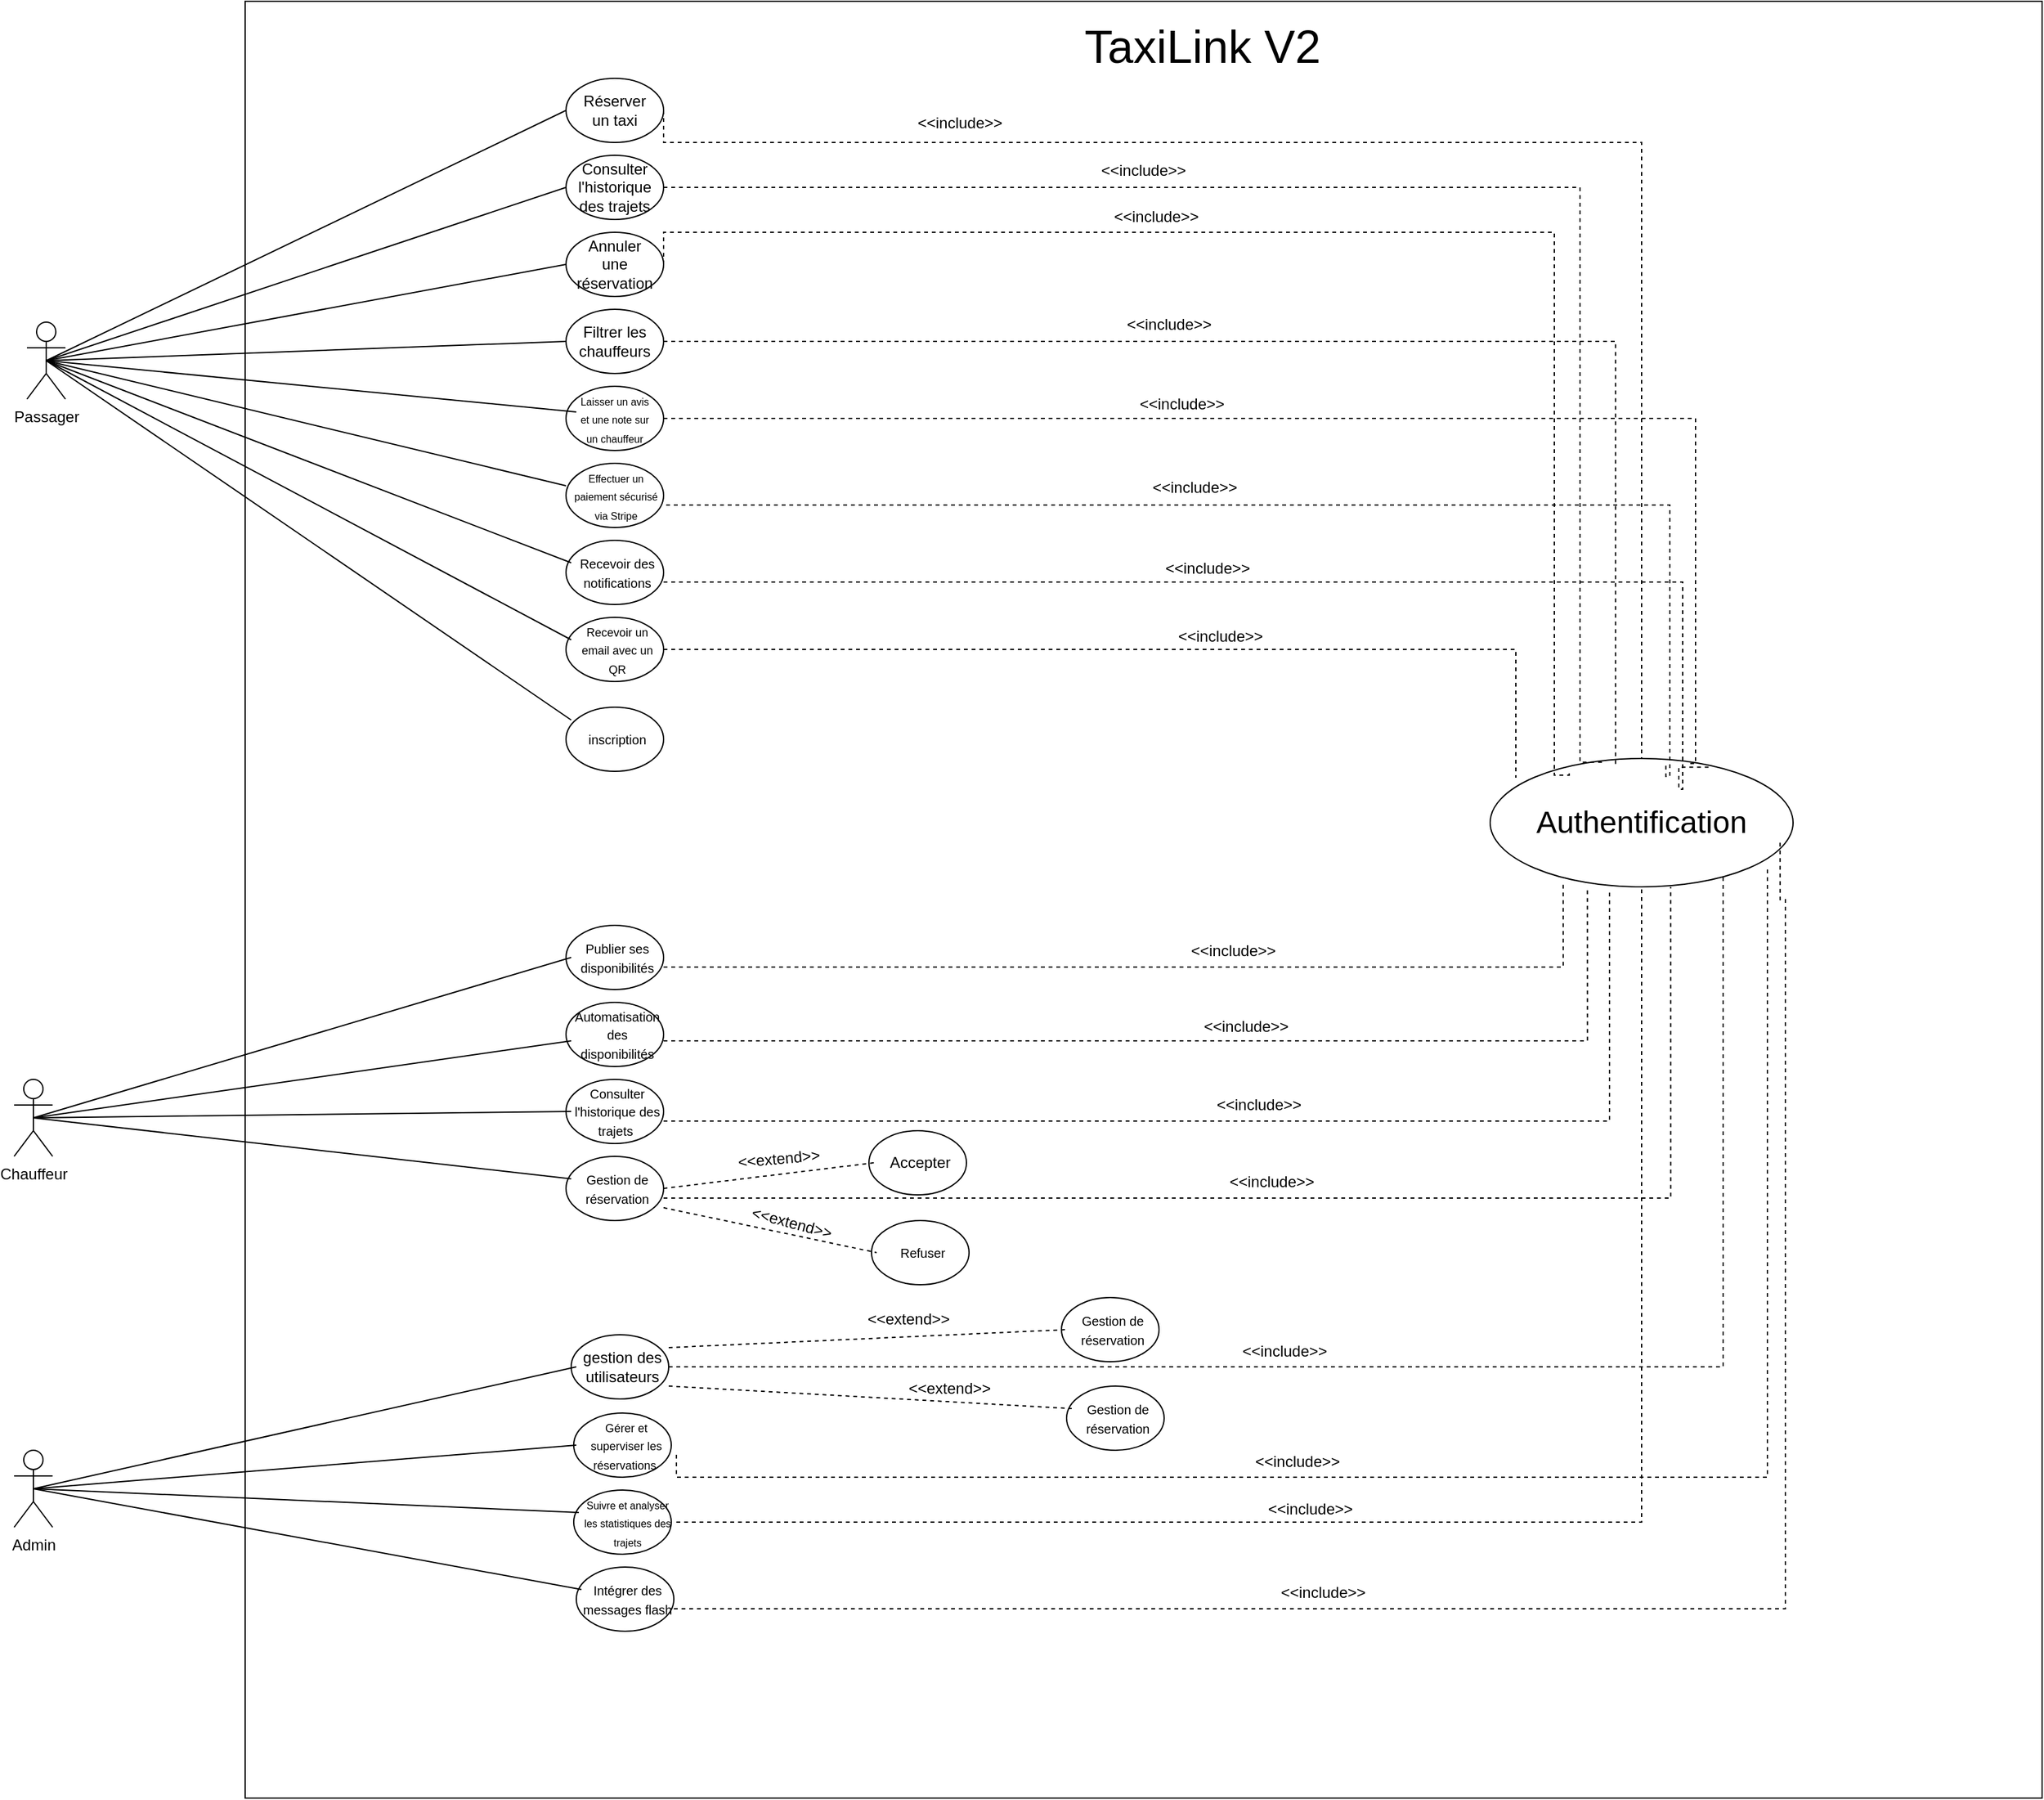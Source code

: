 <mxfile version="26.0.16">
  <diagram name="Page-1" id="kop-ikx4BNG7bgzcr9zh">
    <mxGraphModel dx="1880" dy="825" grid="1" gridSize="10" guides="1" tooltips="1" connect="1" arrows="1" fold="1" page="1" pageScale="1" pageWidth="827" pageHeight="1169" math="0" shadow="0">
      <root>
        <mxCell id="0" />
        <mxCell id="1" parent="0" />
        <mxCell id="hp2ctFzZmuVKrJQSW8B8-1" value="" style="whiteSpace=wrap;html=1;aspect=fixed;" vertex="1" parent="1">
          <mxGeometry x="300" y="120" width="1400" height="1400" as="geometry" />
        </mxCell>
        <mxCell id="hp2ctFzZmuVKrJQSW8B8-2" value="Passager" style="shape=umlActor;verticalLabelPosition=bottom;verticalAlign=top;html=1;outlineConnect=0;" vertex="1" parent="1">
          <mxGeometry x="130" y="370" width="30" height="60" as="geometry" />
        </mxCell>
        <mxCell id="hp2ctFzZmuVKrJQSW8B8-3" value="" style="ellipse;whiteSpace=wrap;html=1;" vertex="1" parent="1">
          <mxGeometry x="550" y="180" width="76" height="50" as="geometry" />
        </mxCell>
        <mxCell id="hp2ctFzZmuVKrJQSW8B8-4" value="Réserver un taxi" style="text;html=1;align=center;verticalAlign=middle;whiteSpace=wrap;rounded=0;" vertex="1" parent="1">
          <mxGeometry x="558" y="190" width="60" height="30" as="geometry" />
        </mxCell>
        <mxCell id="hp2ctFzZmuVKrJQSW8B8-5" value="" style="ellipse;whiteSpace=wrap;html=1;" vertex="1" parent="1">
          <mxGeometry x="550" y="240" width="76" height="50" as="geometry" />
        </mxCell>
        <mxCell id="hp2ctFzZmuVKrJQSW8B8-6" value="Consulter l&#39;historique des trajets" style="text;html=1;align=center;verticalAlign=middle;whiteSpace=wrap;rounded=0;" vertex="1" parent="1">
          <mxGeometry x="569" y="260" width="38" height="10" as="geometry" />
        </mxCell>
        <mxCell id="hp2ctFzZmuVKrJQSW8B8-7" value="" style="ellipse;whiteSpace=wrap;html=1;" vertex="1" parent="1">
          <mxGeometry x="550" y="300" width="76" height="50" as="geometry" />
        </mxCell>
        <mxCell id="hp2ctFzZmuVKrJQSW8B8-8" value="Annuler une réservation" style="text;html=1;align=center;verticalAlign=middle;whiteSpace=wrap;rounded=0;" vertex="1" parent="1">
          <mxGeometry x="558" y="310" width="60" height="30" as="geometry" />
        </mxCell>
        <mxCell id="hp2ctFzZmuVKrJQSW8B8-9" value="" style="ellipse;whiteSpace=wrap;html=1;" vertex="1" parent="1">
          <mxGeometry x="550" y="360" width="76" height="50" as="geometry" />
        </mxCell>
        <mxCell id="hp2ctFzZmuVKrJQSW8B8-10" value="Filtrer les chauffeurs" style="text;html=1;align=center;verticalAlign=middle;whiteSpace=wrap;rounded=0;" vertex="1" parent="1">
          <mxGeometry x="558" y="370" width="60" height="30" as="geometry" />
        </mxCell>
        <mxCell id="hp2ctFzZmuVKrJQSW8B8-11" value="" style="ellipse;whiteSpace=wrap;html=1;" vertex="1" parent="1">
          <mxGeometry x="550" y="420" width="76" height="50" as="geometry" />
        </mxCell>
        <mxCell id="hp2ctFzZmuVKrJQSW8B8-12" value="&lt;font style=&quot;font-size: 8px;&quot;&gt;Laisser un avis et une note sur un chauffeur&lt;/font&gt;" style="text;html=1;align=center;verticalAlign=middle;whiteSpace=wrap;rounded=0;" vertex="1" parent="1">
          <mxGeometry x="558" y="435" width="60" height="20" as="geometry" />
        </mxCell>
        <mxCell id="hp2ctFzZmuVKrJQSW8B8-13" value="" style="ellipse;whiteSpace=wrap;html=1;" vertex="1" parent="1">
          <mxGeometry x="550" y="480" width="76" height="50" as="geometry" />
        </mxCell>
        <mxCell id="hp2ctFzZmuVKrJQSW8B8-14" value="&lt;font style=&quot;font-size: 8px;&quot;&gt;Effectuer un paiement sécurisé via Stripe&lt;/font&gt;" style="text;html=1;align=center;verticalAlign=middle;whiteSpace=wrap;rounded=0;" vertex="1" parent="1">
          <mxGeometry x="550" y="490" width="78" height="30" as="geometry" />
        </mxCell>
        <mxCell id="hp2ctFzZmuVKrJQSW8B8-15" value="" style="ellipse;whiteSpace=wrap;html=1;" vertex="1" parent="1">
          <mxGeometry x="550" y="540" width="76" height="50" as="geometry" />
        </mxCell>
        <mxCell id="hp2ctFzZmuVKrJQSW8B8-16" value="&lt;font style=&quot;font-size: 10px;&quot;&gt;Recevoir des notifications&lt;/font&gt;" style="text;html=1;align=center;verticalAlign=middle;whiteSpace=wrap;rounded=0;" vertex="1" parent="1">
          <mxGeometry x="554" y="550" width="72" height="30" as="geometry" />
        </mxCell>
        <mxCell id="hp2ctFzZmuVKrJQSW8B8-17" value="" style="ellipse;whiteSpace=wrap;html=1;" vertex="1" parent="1">
          <mxGeometry x="550" y="600" width="76" height="50" as="geometry" />
        </mxCell>
        <mxCell id="hp2ctFzZmuVKrJQSW8B8-18" value="&lt;font style=&quot;font-size: 9px;&quot;&gt;Recevoir un email avec un QR&lt;/font&gt;" style="text;html=1;align=center;verticalAlign=middle;whiteSpace=wrap;rounded=0;" vertex="1" parent="1">
          <mxGeometry x="554" y="610" width="72" height="30" as="geometry" />
        </mxCell>
        <mxCell id="hp2ctFzZmuVKrJQSW8B8-19" value="Chauffeur" style="shape=umlActor;verticalLabelPosition=bottom;verticalAlign=top;html=1;outlineConnect=0;" vertex="1" parent="1">
          <mxGeometry x="120" y="960" width="30" height="60" as="geometry" />
        </mxCell>
        <mxCell id="hp2ctFzZmuVKrJQSW8B8-20" value="" style="ellipse;whiteSpace=wrap;html=1;" vertex="1" parent="1">
          <mxGeometry x="550" y="840" width="76" height="50" as="geometry" />
        </mxCell>
        <mxCell id="hp2ctFzZmuVKrJQSW8B8-21" value="&lt;font style=&quot;font-size: 10px;&quot;&gt;Publier ses disponibilités&lt;/font&gt;" style="text;html=1;align=center;verticalAlign=middle;whiteSpace=wrap;rounded=0;" vertex="1" parent="1">
          <mxGeometry x="554" y="850" width="72" height="30" as="geometry" />
        </mxCell>
        <mxCell id="hp2ctFzZmuVKrJQSW8B8-22" value="" style="ellipse;whiteSpace=wrap;html=1;" vertex="1" parent="1">
          <mxGeometry x="550" y="670" width="76" height="50" as="geometry" />
        </mxCell>
        <mxCell id="hp2ctFzZmuVKrJQSW8B8-23" value="&lt;font size=&quot;1&quot;&gt;inscription&lt;/font&gt;" style="text;html=1;align=center;verticalAlign=middle;whiteSpace=wrap;rounded=0;" vertex="1" parent="1">
          <mxGeometry x="554" y="680" width="72" height="30" as="geometry" />
        </mxCell>
        <mxCell id="hp2ctFzZmuVKrJQSW8B8-24" value="" style="ellipse;whiteSpace=wrap;html=1;" vertex="1" parent="1">
          <mxGeometry x="550" y="900" width="76" height="50" as="geometry" />
        </mxCell>
        <mxCell id="hp2ctFzZmuVKrJQSW8B8-25" value="&lt;font style=&quot;font-size: 10px;&quot;&gt;Automatisation des disponibilités&lt;/font&gt;" style="text;html=1;align=center;verticalAlign=middle;whiteSpace=wrap;rounded=0;" vertex="1" parent="1">
          <mxGeometry x="554" y="915" width="72" height="20" as="geometry" />
        </mxCell>
        <mxCell id="hp2ctFzZmuVKrJQSW8B8-26" value="" style="ellipse;whiteSpace=wrap;html=1;" vertex="1" parent="1">
          <mxGeometry x="550" y="960" width="76" height="50" as="geometry" />
        </mxCell>
        <mxCell id="hp2ctFzZmuVKrJQSW8B8-27" value="&lt;font style=&quot;font-size: 10px;&quot;&gt;Consulter l&#39;historique des trajets&amp;nbsp;&lt;/font&gt;" style="text;html=1;align=center;verticalAlign=middle;whiteSpace=wrap;rounded=0;" vertex="1" parent="1">
          <mxGeometry x="554" y="970" width="72" height="30" as="geometry" />
        </mxCell>
        <mxCell id="hp2ctFzZmuVKrJQSW8B8-28" value="" style="ellipse;whiteSpace=wrap;html=1;" vertex="1" parent="1">
          <mxGeometry x="550" y="1020" width="76" height="50" as="geometry" />
        </mxCell>
        <mxCell id="hp2ctFzZmuVKrJQSW8B8-29" value="&lt;font style=&quot;font-size: 10px;&quot;&gt;Gestion de réservation&lt;/font&gt;" style="text;html=1;align=center;verticalAlign=middle;whiteSpace=wrap;rounded=0;" vertex="1" parent="1">
          <mxGeometry x="554" y="1030" width="72" height="30" as="geometry" />
        </mxCell>
        <mxCell id="hp2ctFzZmuVKrJQSW8B8-30" value="" style="ellipse;whiteSpace=wrap;html=1;" vertex="1" parent="1">
          <mxGeometry x="786" y="1000" width="76" height="50" as="geometry" />
        </mxCell>
        <mxCell id="hp2ctFzZmuVKrJQSW8B8-31" value="Accepter" style="text;html=1;align=center;verticalAlign=middle;whiteSpace=wrap;rounded=0;" vertex="1" parent="1">
          <mxGeometry x="790" y="1010" width="72" height="30" as="geometry" />
        </mxCell>
        <mxCell id="hp2ctFzZmuVKrJQSW8B8-32" value="" style="ellipse;whiteSpace=wrap;html=1;" vertex="1" parent="1">
          <mxGeometry x="788" y="1070" width="76" height="50" as="geometry" />
        </mxCell>
        <mxCell id="hp2ctFzZmuVKrJQSW8B8-33" value="&lt;span style=&quot;font-size: 10px;&quot;&gt;Refuser&lt;/span&gt;" style="text;html=1;align=center;verticalAlign=middle;whiteSpace=wrap;rounded=0;" vertex="1" parent="1">
          <mxGeometry x="792" y="1080" width="72" height="30" as="geometry" />
        </mxCell>
        <mxCell id="hp2ctFzZmuVKrJQSW8B8-34" value="Admin" style="shape=umlActor;verticalLabelPosition=bottom;verticalAlign=top;html=1;outlineConnect=0;" vertex="1" parent="1">
          <mxGeometry x="120" y="1249" width="30" height="60" as="geometry" />
        </mxCell>
        <mxCell id="hp2ctFzZmuVKrJQSW8B8-35" value="" style="ellipse;whiteSpace=wrap;html=1;" vertex="1" parent="1">
          <mxGeometry x="554" y="1159" width="76" height="50" as="geometry" />
        </mxCell>
        <mxCell id="hp2ctFzZmuVKrJQSW8B8-36" value="gestion des utilisateurs" style="text;html=1;align=center;verticalAlign=middle;whiteSpace=wrap;rounded=0;" vertex="1" parent="1">
          <mxGeometry x="558" y="1169" width="72" height="30" as="geometry" />
        </mxCell>
        <mxCell id="hp2ctFzZmuVKrJQSW8B8-37" value="" style="ellipse;whiteSpace=wrap;html=1;" vertex="1" parent="1">
          <mxGeometry x="556" y="1220" width="76" height="50" as="geometry" />
        </mxCell>
        <mxCell id="hp2ctFzZmuVKrJQSW8B8-38" value="&lt;font style=&quot;font-size: 9px;&quot;&gt;Gérer et superviser les réservations&amp;nbsp;&lt;/font&gt;" style="text;html=1;align=center;verticalAlign=middle;whiteSpace=wrap;rounded=0;" vertex="1" parent="1">
          <mxGeometry x="558" y="1230" width="78" height="30" as="geometry" />
        </mxCell>
        <mxCell id="hp2ctFzZmuVKrJQSW8B8-39" value="" style="ellipse;whiteSpace=wrap;html=1;" vertex="1" parent="1">
          <mxGeometry x="556" y="1280" width="76" height="50" as="geometry" />
        </mxCell>
        <mxCell id="hp2ctFzZmuVKrJQSW8B8-40" value="&lt;font style=&quot;font-size: 8px;&quot;&gt;Suivre et analyser les statistiques des trajets&lt;/font&gt;" style="text;html=1;align=center;verticalAlign=middle;whiteSpace=wrap;rounded=0;" vertex="1" parent="1">
          <mxGeometry x="560" y="1290" width="76" height="30" as="geometry" />
        </mxCell>
        <mxCell id="hp2ctFzZmuVKrJQSW8B8-41" value="" style="ellipse;whiteSpace=wrap;html=1;" vertex="1" parent="1">
          <mxGeometry x="558" y="1340" width="76" height="50" as="geometry" />
        </mxCell>
        <mxCell id="hp2ctFzZmuVKrJQSW8B8-42" value="&lt;font style=&quot;font-size: 10px;&quot;&gt;Intégrer des messages flash&lt;/font&gt;" style="text;html=1;align=center;verticalAlign=middle;whiteSpace=wrap;rounded=0;" vertex="1" parent="1">
          <mxGeometry x="562" y="1350" width="72" height="30" as="geometry" />
        </mxCell>
        <mxCell id="hp2ctFzZmuVKrJQSW8B8-43" value="" style="ellipse;whiteSpace=wrap;html=1;" vertex="1" parent="1">
          <mxGeometry x="936" y="1130" width="76" height="50" as="geometry" />
        </mxCell>
        <mxCell id="hp2ctFzZmuVKrJQSW8B8-44" value="&lt;font style=&quot;font-size: 10px;&quot;&gt;Gestion de réservation&lt;/font&gt;" style="text;html=1;align=center;verticalAlign=middle;whiteSpace=wrap;rounded=0;" vertex="1" parent="1">
          <mxGeometry x="940" y="1140" width="72" height="30" as="geometry" />
        </mxCell>
        <mxCell id="hp2ctFzZmuVKrJQSW8B8-49" value="" style="ellipse;whiteSpace=wrap;html=1;" vertex="1" parent="1">
          <mxGeometry x="1270" y="710" width="236" height="100" as="geometry" />
        </mxCell>
        <mxCell id="hp2ctFzZmuVKrJQSW8B8-50" value="&lt;font style=&quot;font-size: 24px;&quot;&gt;Authentification&lt;/font&gt;" style="text;html=1;align=center;verticalAlign=middle;whiteSpace=wrap;rounded=0;" vertex="1" parent="1">
          <mxGeometry x="1290" y="725" width="196" height="70" as="geometry" />
        </mxCell>
        <mxCell id="hp2ctFzZmuVKrJQSW8B8-51" value="" style="ellipse;whiteSpace=wrap;html=1;" vertex="1" parent="1">
          <mxGeometry x="940" y="1199" width="76" height="50" as="geometry" />
        </mxCell>
        <mxCell id="hp2ctFzZmuVKrJQSW8B8-52" value="&lt;font style=&quot;font-size: 10px;&quot;&gt;Gestion de réservation&lt;/font&gt;" style="text;html=1;align=center;verticalAlign=middle;whiteSpace=wrap;rounded=0;" vertex="1" parent="1">
          <mxGeometry x="944" y="1209" width="72" height="30" as="geometry" />
        </mxCell>
        <mxCell id="hp2ctFzZmuVKrJQSW8B8-53" value="&lt;font style=&quot;font-size: 36px;&quot;&gt;TaxiLink V2&lt;/font&gt;" style="text;html=1;align=center;verticalAlign=middle;whiteSpace=wrap;rounded=0;" vertex="1" parent="1">
          <mxGeometry x="851" y="140" width="390" height="30" as="geometry" />
        </mxCell>
        <mxCell id="hp2ctFzZmuVKrJQSW8B8-54" value="" style="endArrow=none;html=1;rounded=0;exitX=0.5;exitY=0.5;exitDx=0;exitDy=0;exitPerimeter=0;entryX=0;entryY=0.5;entryDx=0;entryDy=0;" edge="1" parent="1" source="hp2ctFzZmuVKrJQSW8B8-2" target="hp2ctFzZmuVKrJQSW8B8-3">
          <mxGeometry width="50" height="50" relative="1" as="geometry">
            <mxPoint x="230" y="420" as="sourcePoint" />
            <mxPoint x="280" y="370" as="targetPoint" />
          </mxGeometry>
        </mxCell>
        <mxCell id="hp2ctFzZmuVKrJQSW8B8-55" value="" style="endArrow=none;html=1;rounded=0;exitX=0.5;exitY=0.5;exitDx=0;exitDy=0;exitPerimeter=0;entryX=0;entryY=0.5;entryDx=0;entryDy=0;" edge="1" parent="1" source="hp2ctFzZmuVKrJQSW8B8-2" target="hp2ctFzZmuVKrJQSW8B8-5">
          <mxGeometry width="50" height="50" relative="1" as="geometry">
            <mxPoint x="155" y="410" as="sourcePoint" />
            <mxPoint x="330" y="215" as="targetPoint" />
          </mxGeometry>
        </mxCell>
        <mxCell id="hp2ctFzZmuVKrJQSW8B8-56" value="" style="endArrow=none;html=1;rounded=0;exitX=0.5;exitY=0.5;exitDx=0;exitDy=0;exitPerimeter=0;entryX=0;entryY=0.5;entryDx=0;entryDy=0;" edge="1" parent="1" source="hp2ctFzZmuVKrJQSW8B8-2" target="hp2ctFzZmuVKrJQSW8B8-7">
          <mxGeometry width="50" height="50" relative="1" as="geometry">
            <mxPoint x="155" y="410" as="sourcePoint" />
            <mxPoint x="330" y="275" as="targetPoint" />
          </mxGeometry>
        </mxCell>
        <mxCell id="hp2ctFzZmuVKrJQSW8B8-57" value="" style="endArrow=none;html=1;rounded=0;exitX=0.5;exitY=0.5;exitDx=0;exitDy=0;exitPerimeter=0;entryX=0;entryY=0.5;entryDx=0;entryDy=0;" edge="1" parent="1" source="hp2ctFzZmuVKrJQSW8B8-2" target="hp2ctFzZmuVKrJQSW8B8-9">
          <mxGeometry width="50" height="50" relative="1" as="geometry">
            <mxPoint x="155" y="410" as="sourcePoint" />
            <mxPoint x="330" y="335" as="targetPoint" />
          </mxGeometry>
        </mxCell>
        <mxCell id="hp2ctFzZmuVKrJQSW8B8-58" value="" style="endArrow=none;html=1;rounded=0;exitX=0.5;exitY=0.5;exitDx=0;exitDy=0;exitPerimeter=0;entryX=0;entryY=0.25;entryDx=0;entryDy=0;" edge="1" parent="1" source="hp2ctFzZmuVKrJQSW8B8-2" target="hp2ctFzZmuVKrJQSW8B8-12">
          <mxGeometry width="50" height="50" relative="1" as="geometry">
            <mxPoint x="155" y="410" as="sourcePoint" />
            <mxPoint x="330" y="395" as="targetPoint" />
          </mxGeometry>
        </mxCell>
        <mxCell id="hp2ctFzZmuVKrJQSW8B8-59" value="" style="endArrow=none;html=1;rounded=0;exitX=0.5;exitY=0.5;exitDx=0;exitDy=0;exitPerimeter=0;entryX=0;entryY=0.25;entryDx=0;entryDy=0;" edge="1" parent="1" source="hp2ctFzZmuVKrJQSW8B8-2" target="hp2ctFzZmuVKrJQSW8B8-14">
          <mxGeometry width="50" height="50" relative="1" as="geometry">
            <mxPoint x="155" y="410" as="sourcePoint" />
            <mxPoint x="338" y="450" as="targetPoint" />
          </mxGeometry>
        </mxCell>
        <mxCell id="hp2ctFzZmuVKrJQSW8B8-60" value="" style="endArrow=none;html=1;rounded=0;exitX=0.5;exitY=0.5;exitDx=0;exitDy=0;exitPerimeter=0;entryX=0;entryY=0.25;entryDx=0;entryDy=0;" edge="1" parent="1" source="hp2ctFzZmuVKrJQSW8B8-2" target="hp2ctFzZmuVKrJQSW8B8-16">
          <mxGeometry width="50" height="50" relative="1" as="geometry">
            <mxPoint x="155" y="410" as="sourcePoint" />
            <mxPoint x="330" y="508" as="targetPoint" />
          </mxGeometry>
        </mxCell>
        <mxCell id="hp2ctFzZmuVKrJQSW8B8-61" value="" style="endArrow=none;html=1;rounded=0;exitX=0.5;exitY=0.5;exitDx=0;exitDy=0;exitPerimeter=0;entryX=0;entryY=0.25;entryDx=0;entryDy=0;" edge="1" parent="1" source="hp2ctFzZmuVKrJQSW8B8-2" target="hp2ctFzZmuVKrJQSW8B8-18">
          <mxGeometry width="50" height="50" relative="1" as="geometry">
            <mxPoint x="155" y="410" as="sourcePoint" />
            <mxPoint x="334" y="568" as="targetPoint" />
          </mxGeometry>
        </mxCell>
        <mxCell id="hp2ctFzZmuVKrJQSW8B8-62" value="" style="endArrow=none;html=1;rounded=0;exitX=0.5;exitY=0.5;exitDx=0;exitDy=0;exitPerimeter=0;entryX=0;entryY=0;entryDx=0;entryDy=0;" edge="1" parent="1" source="hp2ctFzZmuVKrJQSW8B8-2" target="hp2ctFzZmuVKrJQSW8B8-23">
          <mxGeometry width="50" height="50" relative="1" as="geometry">
            <mxPoint x="155" y="410" as="sourcePoint" />
            <mxPoint x="334" y="628" as="targetPoint" />
          </mxGeometry>
        </mxCell>
        <mxCell id="hp2ctFzZmuVKrJQSW8B8-63" value="" style="endArrow=none;html=1;rounded=0;exitX=0.5;exitY=0.5;exitDx=0;exitDy=0;exitPerimeter=0;entryX=0;entryY=0.5;entryDx=0;entryDy=0;" edge="1" parent="1" source="hp2ctFzZmuVKrJQSW8B8-19" target="hp2ctFzZmuVKrJQSW8B8-21">
          <mxGeometry width="50" height="50" relative="1" as="geometry">
            <mxPoint x="155" y="410" as="sourcePoint" />
            <mxPoint x="334" y="690" as="targetPoint" />
          </mxGeometry>
        </mxCell>
        <mxCell id="hp2ctFzZmuVKrJQSW8B8-64" value="" style="endArrow=none;html=1;rounded=0;exitX=0.5;exitY=0.5;exitDx=0;exitDy=0;exitPerimeter=0;entryX=0;entryY=0.75;entryDx=0;entryDy=0;" edge="1" parent="1" source="hp2ctFzZmuVKrJQSW8B8-19" target="hp2ctFzZmuVKrJQSW8B8-25">
          <mxGeometry width="50" height="50" relative="1" as="geometry">
            <mxPoint x="145" y="1000" as="sourcePoint" />
            <mxPoint x="338" y="885" as="targetPoint" />
          </mxGeometry>
        </mxCell>
        <mxCell id="hp2ctFzZmuVKrJQSW8B8-65" value="" style="endArrow=none;html=1;rounded=0;exitX=0.5;exitY=0.5;exitDx=0;exitDy=0;exitPerimeter=0;entryX=0;entryY=0.5;entryDx=0;entryDy=0;" edge="1" parent="1" source="hp2ctFzZmuVKrJQSW8B8-19" target="hp2ctFzZmuVKrJQSW8B8-27">
          <mxGeometry width="50" height="50" relative="1" as="geometry">
            <mxPoint x="145" y="1000" as="sourcePoint" />
            <mxPoint x="338" y="950" as="targetPoint" />
          </mxGeometry>
        </mxCell>
        <mxCell id="hp2ctFzZmuVKrJQSW8B8-66" value="" style="endArrow=none;html=1;rounded=0;exitX=0.5;exitY=0.5;exitDx=0;exitDy=0;exitPerimeter=0;entryX=0;entryY=0.25;entryDx=0;entryDy=0;" edge="1" parent="1" source="hp2ctFzZmuVKrJQSW8B8-19" target="hp2ctFzZmuVKrJQSW8B8-29">
          <mxGeometry width="50" height="50" relative="1" as="geometry">
            <mxPoint x="145" y="1000" as="sourcePoint" />
            <mxPoint x="338" y="1005" as="targetPoint" />
          </mxGeometry>
        </mxCell>
        <mxCell id="hp2ctFzZmuVKrJQSW8B8-67" value="" style="endArrow=none;html=1;rounded=0;exitX=0.5;exitY=0.5;exitDx=0;exitDy=0;exitPerimeter=0;entryX=0;entryY=0.5;entryDx=0;entryDy=0;" edge="1" parent="1" source="hp2ctFzZmuVKrJQSW8B8-34" target="hp2ctFzZmuVKrJQSW8B8-36">
          <mxGeometry width="50" height="50" relative="1" as="geometry">
            <mxPoint x="145" y="1000" as="sourcePoint" />
            <mxPoint x="338" y="1058" as="targetPoint" />
          </mxGeometry>
        </mxCell>
        <mxCell id="hp2ctFzZmuVKrJQSW8B8-68" value="" style="endArrow=none;html=1;rounded=0;exitX=0.5;exitY=0.5;exitDx=0;exitDy=0;exitPerimeter=0;entryX=0;entryY=0.5;entryDx=0;entryDy=0;" edge="1" parent="1" source="hp2ctFzZmuVKrJQSW8B8-34" target="hp2ctFzZmuVKrJQSW8B8-38">
          <mxGeometry width="50" height="50" relative="1" as="geometry">
            <mxPoint x="145" y="1289" as="sourcePoint" />
            <mxPoint x="342" y="1204" as="targetPoint" />
          </mxGeometry>
        </mxCell>
        <mxCell id="hp2ctFzZmuVKrJQSW8B8-69" value="" style="endArrow=none;html=1;rounded=0;exitX=0.5;exitY=0.5;exitDx=0;exitDy=0;exitPerimeter=0;entryX=0;entryY=0.25;entryDx=0;entryDy=0;" edge="1" parent="1" source="hp2ctFzZmuVKrJQSW8B8-34" target="hp2ctFzZmuVKrJQSW8B8-40">
          <mxGeometry width="50" height="50" relative="1" as="geometry">
            <mxPoint x="145" y="1289" as="sourcePoint" />
            <mxPoint x="342" y="1265" as="targetPoint" />
          </mxGeometry>
        </mxCell>
        <mxCell id="hp2ctFzZmuVKrJQSW8B8-70" value="" style="endArrow=none;html=1;rounded=0;exitX=0.5;exitY=0.5;exitDx=0;exitDy=0;exitPerimeter=0;entryX=0;entryY=0.25;entryDx=0;entryDy=0;" edge="1" parent="1" source="hp2ctFzZmuVKrJQSW8B8-34" target="hp2ctFzZmuVKrJQSW8B8-42">
          <mxGeometry width="50" height="50" relative="1" as="geometry">
            <mxPoint x="145" y="1289" as="sourcePoint" />
            <mxPoint x="344" y="1318" as="targetPoint" />
          </mxGeometry>
        </mxCell>
        <mxCell id="hp2ctFzZmuVKrJQSW8B8-71" value="" style="endArrow=none;dashed=1;html=1;rounded=0;exitX=1;exitY=0.5;exitDx=0;exitDy=0;entryX=0;entryY=0.5;entryDx=0;entryDy=0;" edge="1" parent="1" source="hp2ctFzZmuVKrJQSW8B8-29" target="hp2ctFzZmuVKrJQSW8B8-31">
          <mxGeometry width="50" height="50" relative="1" as="geometry">
            <mxPoint x="856" y="1170" as="sourcePoint" />
            <mxPoint x="906" y="1120" as="targetPoint" />
          </mxGeometry>
        </mxCell>
        <mxCell id="hp2ctFzZmuVKrJQSW8B8-72" value="" style="endArrow=none;dashed=1;html=1;rounded=0;exitX=1;exitY=1;exitDx=0;exitDy=0;entryX=0;entryY=0.5;entryDx=0;entryDy=0;" edge="1" parent="1" source="hp2ctFzZmuVKrJQSW8B8-29" target="hp2ctFzZmuVKrJQSW8B8-33">
          <mxGeometry width="50" height="50" relative="1" as="geometry">
            <mxPoint x="636" y="1055" as="sourcePoint" />
            <mxPoint x="800" y="1035" as="targetPoint" />
          </mxGeometry>
        </mxCell>
        <mxCell id="hp2ctFzZmuVKrJQSW8B8-73" value="" style="endArrow=none;dashed=1;html=1;rounded=0;exitX=1;exitY=0;exitDx=0;exitDy=0;entryX=0;entryY=0.5;entryDx=0;entryDy=0;" edge="1" parent="1" source="hp2ctFzZmuVKrJQSW8B8-36" target="hp2ctFzZmuVKrJQSW8B8-44">
          <mxGeometry width="50" height="50" relative="1" as="geometry">
            <mxPoint x="636" y="1070" as="sourcePoint" />
            <mxPoint x="802" y="1105" as="targetPoint" />
          </mxGeometry>
        </mxCell>
        <mxCell id="hp2ctFzZmuVKrJQSW8B8-74" value="" style="endArrow=none;dashed=1;html=1;rounded=0;exitX=1;exitY=1;exitDx=0;exitDy=0;entryX=0;entryY=0.25;entryDx=0;entryDy=0;" edge="1" parent="1" source="hp2ctFzZmuVKrJQSW8B8-36" target="hp2ctFzZmuVKrJQSW8B8-52">
          <mxGeometry width="50" height="50" relative="1" as="geometry">
            <mxPoint x="640" y="1179" as="sourcePoint" />
            <mxPoint x="950" y="1165" as="targetPoint" />
          </mxGeometry>
        </mxCell>
        <mxCell id="hp2ctFzZmuVKrJQSW8B8-76" value="" style="endArrow=none;dashed=1;html=1;rounded=0;edgeStyle=orthogonalEdgeStyle;exitX=1;exitY=0.5;exitDx=0;exitDy=0;entryX=0.5;entryY=0;entryDx=0;entryDy=0;" edge="1" parent="1" source="hp2ctFzZmuVKrJQSW8B8-3" target="hp2ctFzZmuVKrJQSW8B8-49">
          <mxGeometry width="50" height="50" relative="1" as="geometry">
            <mxPoint x="950" y="470" as="sourcePoint" />
            <mxPoint x="1000" y="420" as="targetPoint" />
            <Array as="points">
              <mxPoint x="626" y="230" />
              <mxPoint x="1388" y="230" />
            </Array>
          </mxGeometry>
        </mxCell>
        <mxCell id="hp2ctFzZmuVKrJQSW8B8-77" value="" style="endArrow=none;dashed=1;html=1;rounded=0;edgeStyle=orthogonalEdgeStyle;exitX=1;exitY=0.5;exitDx=0;exitDy=0;entryX=0.378;entryY=0.029;entryDx=0;entryDy=0;entryPerimeter=0;" edge="1" parent="1" source="hp2ctFzZmuVKrJQSW8B8-5" target="hp2ctFzZmuVKrJQSW8B8-49">
          <mxGeometry width="50" height="50" relative="1" as="geometry">
            <mxPoint x="700" y="252.5" as="sourcePoint" />
            <mxPoint x="1462" y="757.5" as="targetPoint" />
            <Array as="points">
              <mxPoint x="1340" y="265" />
              <mxPoint x="1340" y="713" />
            </Array>
          </mxGeometry>
        </mxCell>
        <mxCell id="hp2ctFzZmuVKrJQSW8B8-78" value="" style="endArrow=none;dashed=1;html=1;rounded=0;edgeStyle=orthogonalEdgeStyle;exitX=1;exitY=0.5;exitDx=0;exitDy=0;entryX=0.261;entryY=0.115;entryDx=0;entryDy=0;entryPerimeter=0;" edge="1" parent="1" source="hp2ctFzZmuVKrJQSW8B8-7" target="hp2ctFzZmuVKrJQSW8B8-49">
          <mxGeometry width="50" height="50" relative="1" as="geometry">
            <mxPoint x="636" y="275" as="sourcePoint" />
            <mxPoint x="1369" y="723" as="targetPoint" />
            <Array as="points">
              <mxPoint x="626" y="300" />
              <mxPoint x="1320" y="300" />
              <mxPoint x="1320" y="723" />
              <mxPoint x="1332" y="723" />
            </Array>
          </mxGeometry>
        </mxCell>
        <mxCell id="hp2ctFzZmuVKrJQSW8B8-79" value="" style="endArrow=none;dashed=1;html=1;rounded=0;edgeStyle=orthogonalEdgeStyle;exitX=1;exitY=0.5;exitDx=0;exitDy=0;entryX=0.414;entryY=0.048;entryDx=0;entryDy=0;entryPerimeter=0;" edge="1" parent="1" source="hp2ctFzZmuVKrJQSW8B8-9" target="hp2ctFzZmuVKrJQSW8B8-49">
          <mxGeometry width="50" height="50" relative="1" as="geometry">
            <mxPoint x="910" y="600" as="sourcePoint" />
            <mxPoint x="960" y="550" as="targetPoint" />
            <Array as="points">
              <mxPoint x="1368" y="385" />
            </Array>
          </mxGeometry>
        </mxCell>
        <mxCell id="hp2ctFzZmuVKrJQSW8B8-80" value="" style="endArrow=none;dashed=1;html=1;rounded=0;edgeStyle=orthogonalEdgeStyle;exitX=1;exitY=0.5;exitDx=0;exitDy=0;entryX=0.648;entryY=0.039;entryDx=0;entryDy=0;entryPerimeter=0;" edge="1" parent="1" source="hp2ctFzZmuVKrJQSW8B8-11" target="hp2ctFzZmuVKrJQSW8B8-49">
          <mxGeometry width="50" height="50" relative="1" as="geometry">
            <mxPoint x="636" y="395" as="sourcePoint" />
            <mxPoint x="1378" y="725" as="targetPoint" />
            <Array as="points">
              <mxPoint x="1430" y="445" />
              <mxPoint x="1430" y="714" />
            </Array>
          </mxGeometry>
        </mxCell>
        <mxCell id="hp2ctFzZmuVKrJQSW8B8-81" value="" style="endArrow=none;dashed=1;html=1;rounded=0;edgeStyle=orthogonalEdgeStyle;exitX=1;exitY=0.75;exitDx=0;exitDy=0;entryX=0.58;entryY=0.048;entryDx=0;entryDy=0;entryPerimeter=0;" edge="1" parent="1" source="hp2ctFzZmuVKrJQSW8B8-14" target="hp2ctFzZmuVKrJQSW8B8-49">
          <mxGeometry width="50" height="50" relative="1" as="geometry">
            <mxPoint x="636" y="455" as="sourcePoint" />
            <mxPoint x="1433" y="724" as="targetPoint" />
            <Array as="points">
              <mxPoint x="1410" y="513" />
              <mxPoint x="1410" y="724" />
              <mxPoint x="1407" y="724" />
            </Array>
          </mxGeometry>
        </mxCell>
        <mxCell id="hp2ctFzZmuVKrJQSW8B8-82" value="" style="endArrow=none;dashed=1;html=1;rounded=0;edgeStyle=orthogonalEdgeStyle;exitX=1;exitY=0.75;exitDx=0;exitDy=0;entryX=0.721;entryY=0.067;entryDx=0;entryDy=0;entryPerimeter=0;" edge="1" parent="1" source="hp2ctFzZmuVKrJQSW8B8-16" target="hp2ctFzZmuVKrJQSW8B8-49">
          <mxGeometry width="50" height="50" relative="1" as="geometry">
            <mxPoint x="638" y="523" as="sourcePoint" />
            <mxPoint x="1417" y="725" as="targetPoint" />
            <Array as="points">
              <mxPoint x="1420" y="573" />
              <mxPoint x="1420" y="734" />
              <mxPoint x="1417" y="734" />
              <mxPoint x="1417" y="717" />
            </Array>
          </mxGeometry>
        </mxCell>
        <mxCell id="hp2ctFzZmuVKrJQSW8B8-83" value="" style="endArrow=none;dashed=1;html=1;rounded=0;edgeStyle=orthogonalEdgeStyle;exitX=1;exitY=0.5;exitDx=0;exitDy=0;entryX=0;entryY=0;entryDx=0;entryDy=0;" edge="1" parent="1" source="hp2ctFzZmuVKrJQSW8B8-18" target="hp2ctFzZmuVKrJQSW8B8-50">
          <mxGeometry width="50" height="50" relative="1" as="geometry">
            <mxPoint x="920" y="680" as="sourcePoint" />
            <mxPoint x="970" y="630" as="targetPoint" />
          </mxGeometry>
        </mxCell>
        <mxCell id="hp2ctFzZmuVKrJQSW8B8-84" value="" style="endArrow=none;dashed=1;html=1;rounded=0;edgeStyle=orthogonalEdgeStyle;exitX=1;exitY=0.75;exitDx=0;exitDy=0;entryX=0.241;entryY=0.962;entryDx=0;entryDy=0;entryPerimeter=0;" edge="1" parent="1" source="hp2ctFzZmuVKrJQSW8B8-21" target="hp2ctFzZmuVKrJQSW8B8-49">
          <mxGeometry width="50" height="50" relative="1" as="geometry">
            <mxPoint x="636" y="635" as="sourcePoint" />
            <mxPoint x="1300" y="735" as="targetPoint" />
          </mxGeometry>
        </mxCell>
        <mxCell id="hp2ctFzZmuVKrJQSW8B8-85" value="" style="endArrow=none;dashed=1;html=1;rounded=0;edgeStyle=orthogonalEdgeStyle;exitX=1;exitY=0.75;exitDx=0;exitDy=0;entryX=0.321;entryY=1.01;entryDx=0;entryDy=0;entryPerimeter=0;" edge="1" parent="1" source="hp2ctFzZmuVKrJQSW8B8-25" target="hp2ctFzZmuVKrJQSW8B8-49">
          <mxGeometry width="50" height="50" relative="1" as="geometry">
            <mxPoint x="636" y="883" as="sourcePoint" />
            <mxPoint x="1337" y="816" as="targetPoint" />
          </mxGeometry>
        </mxCell>
        <mxCell id="hp2ctFzZmuVKrJQSW8B8-86" value="" style="endArrow=none;dashed=1;html=1;rounded=0;edgeStyle=orthogonalEdgeStyle;exitX=1;exitY=0.75;exitDx=0;exitDy=0;entryX=0.394;entryY=1.02;entryDx=0;entryDy=0;entryPerimeter=0;" edge="1" parent="1" source="hp2ctFzZmuVKrJQSW8B8-27" target="hp2ctFzZmuVKrJQSW8B8-49">
          <mxGeometry width="50" height="50" relative="1" as="geometry">
            <mxPoint x="636" y="940" as="sourcePoint" />
            <mxPoint x="1356" y="821" as="targetPoint" />
          </mxGeometry>
        </mxCell>
        <mxCell id="hp2ctFzZmuVKrJQSW8B8-87" value="" style="endArrow=none;dashed=1;html=1;rounded=0;edgeStyle=orthogonalEdgeStyle;exitX=1;exitY=0.75;exitDx=0;exitDy=0;entryX=0.596;entryY=1;entryDx=0;entryDy=0;entryPerimeter=0;" edge="1" parent="1" source="hp2ctFzZmuVKrJQSW8B8-29" target="hp2ctFzZmuVKrJQSW8B8-49">
          <mxGeometry width="50" height="50" relative="1" as="geometry">
            <mxPoint x="636" y="1003" as="sourcePoint" />
            <mxPoint x="1373" y="822" as="targetPoint" />
          </mxGeometry>
        </mxCell>
        <mxCell id="hp2ctFzZmuVKrJQSW8B8-88" value="" style="endArrow=none;dashed=1;html=1;rounded=0;edgeStyle=orthogonalEdgeStyle;exitX=1;exitY=0.5;exitDx=0;exitDy=0;entryX=0.769;entryY=0.924;entryDx=0;entryDy=0;entryPerimeter=0;" edge="1" parent="1" source="hp2ctFzZmuVKrJQSW8B8-36" target="hp2ctFzZmuVKrJQSW8B8-49">
          <mxGeometry width="50" height="50" relative="1" as="geometry">
            <mxPoint x="636" y="1063" as="sourcePoint" />
            <mxPoint x="1421" y="820" as="targetPoint" />
          </mxGeometry>
        </mxCell>
        <mxCell id="hp2ctFzZmuVKrJQSW8B8-89" value="" style="endArrow=none;dashed=1;html=1;rounded=0;edgeStyle=orthogonalEdgeStyle;exitX=1;exitY=0.75;exitDx=0;exitDy=0;entryX=1;entryY=1;entryDx=0;entryDy=0;" edge="1" parent="1" source="hp2ctFzZmuVKrJQSW8B8-38" target="hp2ctFzZmuVKrJQSW8B8-50">
          <mxGeometry width="50" height="50" relative="1" as="geometry">
            <mxPoint x="640" y="1194" as="sourcePoint" />
            <mxPoint x="1461" y="812" as="targetPoint" />
            <Array as="points">
              <mxPoint x="636" y="1270" />
              <mxPoint x="1486" y="1270" />
            </Array>
          </mxGeometry>
        </mxCell>
        <mxCell id="hp2ctFzZmuVKrJQSW8B8-92" value="" style="endArrow=none;dashed=1;html=1;rounded=0;edgeStyle=orthogonalEdgeStyle;entryX=0.5;entryY=1;entryDx=0;entryDy=0;" edge="1" parent="1" source="hp2ctFzZmuVKrJQSW8B8-40" target="hp2ctFzZmuVKrJQSW8B8-49">
          <mxGeometry width="50" height="50" relative="1" as="geometry">
            <mxPoint x="760" y="1290" as="sourcePoint" />
            <mxPoint x="810" y="1240" as="targetPoint" />
          </mxGeometry>
        </mxCell>
        <mxCell id="hp2ctFzZmuVKrJQSW8B8-93" value="" style="endArrow=none;dashed=1;html=1;rounded=0;edgeStyle=orthogonalEdgeStyle;entryX=0.957;entryY=0.638;entryDx=0;entryDy=0;exitX=1;exitY=0.75;exitDx=0;exitDy=0;entryPerimeter=0;" edge="1" parent="1" source="hp2ctFzZmuVKrJQSW8B8-42" target="hp2ctFzZmuVKrJQSW8B8-49">
          <mxGeometry width="50" height="50" relative="1" as="geometry">
            <mxPoint x="646" y="1315" as="sourcePoint" />
            <mxPoint x="1398" y="820" as="targetPoint" />
            <Array as="points">
              <mxPoint x="1500" y="1372" />
              <mxPoint x="1500" y="820" />
              <mxPoint x="1496" y="820" />
            </Array>
          </mxGeometry>
        </mxCell>
        <mxCell id="hp2ctFzZmuVKrJQSW8B8-94" value="&amp;lt;&amp;lt;include&amp;gt;&amp;gt;&lt;span style=&quot;color: rgba(0, 0, 0, 0); font-family: monospace; font-size: 0px; text-align: start; text-wrap-mode: nowrap;&quot;&gt;%3CmxGraphModel%3E%3Croot%3E%3CmxCell%20id%3D%220%22%2F%3E%3CmxCell%20id%3D%221%22%20parent%3D%220%22%2F%3E%3CmxCell%20id%3D%222%22%20value%3D%22%22%20style%3D%22endArrow%3Dnone%3Bdashed%3D1%3Bhtml%3D1%3Brounded%3D0%3BedgeStyle%3DorthogonalEdgeStyle%3BentryX%3D0.5%3BentryY%3D1%3BentryDx%3D0%3BentryDy%3D0%3B%22%20edge%3D%221%22%20parent%3D%221%22%3E%3CmxGeometry%20width%3D%2250%22%20height%3D%2250%22%20relative%3D%221%22%20as%3D%22geometry%22%3E%3CmxPoint%20x%3D%22636%22%20y%3D%221305%22%20as%3D%22sourcePoint%22%2F%3E%3CmxPoint%20x%3D%221388%22%20y%3D%22810%22%20as%3D%22targetPoint%22%2F%3E%3C%2FmxGeometry%3E%3C%2FmxCell%3E%3C%2Froot%3E%3C%2FmxGraphModel%3E&lt;/span&gt;" style="text;html=1;align=center;verticalAlign=middle;whiteSpace=wrap;rounded=0;" vertex="1" parent="1">
          <mxGeometry x="827" y="200" width="60" height="30" as="geometry" />
        </mxCell>
        <mxCell id="hp2ctFzZmuVKrJQSW8B8-95" value="&amp;lt;&amp;lt;include&amp;gt;&amp;gt;&lt;span style=&quot;color: rgba(0, 0, 0, 0); font-family: monospace; font-size: 0px; text-align: start; text-wrap-mode: nowrap;&quot;&gt;%3CmxGraphModel%3E%3Croot%3E%3CmxCell%20id%3D%220%22%2F%3E%3CmxCell%20id%3D%221%22%20parent%3D%220%22%2F%3E%3CmxCell%20id%3D%222%22%20value%3D%22%22%20style%3D%22endArrow%3Dnone%3Bdashed%3D1%3Bhtml%3D1%3Brounded%3D0%3BedgeStyle%3DorthogonalEdgeStyle%3BentryX%3D0.5%3BentryY%3D1%3BentryDx%3D0%3BentryDy%3D0%3B%22%20edge%3D%221%22%20parent%3D%221%22%3E%3CmxGeometry%20width%3D%2250%22%20height%3D%2250%22%20relative%3D%221%22%20as%3D%22geometry%22%3E%3CmxPoint%20x%3D%22636%22%20y%3D%221305%22%20as%3D%22sourcePoint%22%2F%3E%3CmxPoint%20x%3D%221388%22%20y%3D%22810%22%20as%3D%22targetPoint%22%2F%3E%3C%2FmxGeometry%3E%3C%2FmxCell%3E%3C%2Froot%3E%3C%2FmxGraphModel%3E&lt;/span&gt;" style="text;html=1;align=center;verticalAlign=middle;whiteSpace=wrap;rounded=0;" vertex="1" parent="1">
          <mxGeometry x="970" y="237" width="60" height="30" as="geometry" />
        </mxCell>
        <mxCell id="hp2ctFzZmuVKrJQSW8B8-96" value="&amp;lt;&amp;lt;include&amp;gt;&amp;gt;&lt;span style=&quot;color: rgba(0, 0, 0, 0); font-family: monospace; font-size: 0px; text-align: start; text-wrap-mode: nowrap;&quot;&gt;%3CmxGraphModel%3E%3Croot%3E%3CmxCell%20id%3D%220%22%2F%3E%3CmxCell%20id%3D%221%22%20parent%3D%220%22%2F%3E%3CmxCell%20id%3D%222%22%20value%3D%22%22%20style%3D%22endArrow%3Dnone%3Bdashed%3D1%3Bhtml%3D1%3Brounded%3D0%3BedgeStyle%3DorthogonalEdgeStyle%3BentryX%3D0.5%3BentryY%3D1%3BentryDx%3D0%3BentryDy%3D0%3B%22%20edge%3D%221%22%20parent%3D%221%22%3E%3CmxGeometry%20width%3D%2250%22%20height%3D%2250%22%20relative%3D%221%22%20as%3D%22geometry%22%3E%3CmxPoint%20x%3D%22636%22%20y%3D%221305%22%20as%3D%22sourcePoint%22%2F%3E%3CmxPoint%20x%3D%221388%22%20y%3D%22810%22%20as%3D%22targetPoint%22%2F%3E%3C%2FmxGeometry%3E%3C%2FmxCell%3E%3C%2Froot%3E%3C%2FmxGraphModel%3E&lt;/span&gt;" style="text;html=1;align=center;verticalAlign=middle;whiteSpace=wrap;rounded=0;" vertex="1" parent="1">
          <mxGeometry x="980" y="273" width="60" height="30" as="geometry" />
        </mxCell>
        <mxCell id="hp2ctFzZmuVKrJQSW8B8-97" value="&amp;lt;&amp;lt;include&amp;gt;&amp;gt;&lt;span style=&quot;color: rgba(0, 0, 0, 0); font-family: monospace; font-size: 0px; text-align: start; text-wrap-mode: nowrap;&quot;&gt;%3CmxGraphModel%3E%3Croot%3E%3CmxCell%20id%3D%220%22%2F%3E%3CmxCell%20id%3D%221%22%20parent%3D%220%22%2F%3E%3CmxCell%20id%3D%222%22%20value%3D%22%22%20style%3D%22endArrow%3Dnone%3Bdashed%3D1%3Bhtml%3D1%3Brounded%3D0%3BedgeStyle%3DorthogonalEdgeStyle%3BentryX%3D0.5%3BentryY%3D1%3BentryDx%3D0%3BentryDy%3D0%3B%22%20edge%3D%221%22%20parent%3D%221%22%3E%3CmxGeometry%20width%3D%2250%22%20height%3D%2250%22%20relative%3D%221%22%20as%3D%22geometry%22%3E%3CmxPoint%20x%3D%22636%22%20y%3D%221305%22%20as%3D%22sourcePoint%22%2F%3E%3CmxPoint%20x%3D%221388%22%20y%3D%22810%22%20as%3D%22targetPoint%22%2F%3E%3C%2FmxGeometry%3E%3C%2FmxCell%3E%3C%2Froot%3E%3C%2FmxGraphModel%3E&lt;/span&gt;" style="text;html=1;align=center;verticalAlign=middle;whiteSpace=wrap;rounded=0;" vertex="1" parent="1">
          <mxGeometry x="990" y="357" width="60" height="30" as="geometry" />
        </mxCell>
        <mxCell id="hp2ctFzZmuVKrJQSW8B8-98" value="&amp;lt;&amp;lt;include&amp;gt;&amp;gt;&lt;span style=&quot;color: rgba(0, 0, 0, 0); font-family: monospace; font-size: 0px; text-align: start; text-wrap-mode: nowrap;&quot;&gt;%3CmxGraphModel%3E%3Croot%3E%3CmxCell%20id%3D%220%22%2F%3E%3CmxCell%20id%3D%221%22%20parent%3D%220%22%2F%3E%3CmxCell%20id%3D%222%22%20value%3D%22%22%20style%3D%22endArrow%3Dnone%3Bdashed%3D1%3Bhtml%3D1%3Brounded%3D0%3BedgeStyle%3DorthogonalEdgeStyle%3BentryX%3D0.5%3BentryY%3D1%3BentryDx%3D0%3BentryDy%3D0%3B%22%20edge%3D%221%22%20parent%3D%221%22%3E%3CmxGeometry%20width%3D%2250%22%20height%3D%2250%22%20relative%3D%221%22%20as%3D%22geometry%22%3E%3CmxPoint%20x%3D%22636%22%20y%3D%221305%22%20as%3D%22sourcePoint%22%2F%3E%3CmxPoint%20x%3D%221388%22%20y%3D%22810%22%20as%3D%22targetPoint%22%2F%3E%3C%2FmxGeometry%3E%3C%2FmxCell%3E%3C%2Froot%3E%3C%2FmxGraphModel%3E&lt;/span&gt;" style="text;html=1;align=center;verticalAlign=middle;whiteSpace=wrap;rounded=0;" vertex="1" parent="1">
          <mxGeometry x="1000" y="419" width="60" height="30" as="geometry" />
        </mxCell>
        <mxCell id="hp2ctFzZmuVKrJQSW8B8-99" value="&amp;lt;&amp;lt;include&amp;gt;&amp;gt;&lt;span style=&quot;color: rgba(0, 0, 0, 0); font-family: monospace; font-size: 0px; text-align: start; text-wrap-mode: nowrap;&quot;&gt;%3CmxGraphModel%3E%3Croot%3E%3CmxCell%20id%3D%220%22%2F%3E%3CmxCell%20id%3D%221%22%20parent%3D%220%22%2F%3E%3CmxCell%20id%3D%222%22%20value%3D%22%22%20style%3D%22endArrow%3Dnone%3Bdashed%3D1%3Bhtml%3D1%3Brounded%3D0%3BedgeStyle%3DorthogonalEdgeStyle%3BentryX%3D0.5%3BentryY%3D1%3BentryDx%3D0%3BentryDy%3D0%3B%22%20edge%3D%221%22%20parent%3D%221%22%3E%3CmxGeometry%20width%3D%2250%22%20height%3D%2250%22%20relative%3D%221%22%20as%3D%22geometry%22%3E%3CmxPoint%20x%3D%22636%22%20y%3D%221305%22%20as%3D%22sourcePoint%22%2F%3E%3CmxPoint%20x%3D%221388%22%20y%3D%22810%22%20as%3D%22targetPoint%22%2F%3E%3C%2FmxGeometry%3E%3C%2FmxCell%3E%3C%2Froot%3E%3C%2FmxGraphModel%3E&lt;/span&gt;" style="text;html=1;align=center;verticalAlign=middle;whiteSpace=wrap;rounded=0;" vertex="1" parent="1">
          <mxGeometry x="1010" y="484" width="60" height="30" as="geometry" />
        </mxCell>
        <mxCell id="hp2ctFzZmuVKrJQSW8B8-100" value="&amp;lt;&amp;lt;include&amp;gt;&amp;gt;&lt;span style=&quot;color: rgba(0, 0, 0, 0); font-family: monospace; font-size: 0px; text-align: start; text-wrap-mode: nowrap;&quot;&gt;%3CmxGraphModel%3E%3Croot%3E%3CmxCell%20id%3D%220%22%2F%3E%3CmxCell%20id%3D%221%22%20parent%3D%220%22%2F%3E%3CmxCell%20id%3D%222%22%20value%3D%22%22%20style%3D%22endArrow%3Dnone%3Bdashed%3D1%3Bhtml%3D1%3Brounded%3D0%3BedgeStyle%3DorthogonalEdgeStyle%3BentryX%3D0.5%3BentryY%3D1%3BentryDx%3D0%3BentryDy%3D0%3B%22%20edge%3D%221%22%20parent%3D%221%22%3E%3CmxGeometry%20width%3D%2250%22%20height%3D%2250%22%20relative%3D%221%22%20as%3D%22geometry%22%3E%3CmxPoint%20x%3D%22636%22%20y%3D%221305%22%20as%3D%22sourcePoint%22%2F%3E%3CmxPoint%20x%3D%221388%22%20y%3D%22810%22%20as%3D%22targetPoint%22%2F%3E%3C%2FmxGeometry%3E%3C%2FmxCell%3E%3C%2Froot%3E%3C%2FmxGraphModel%3E&lt;/span&gt;" style="text;html=1;align=center;verticalAlign=middle;whiteSpace=wrap;rounded=0;" vertex="1" parent="1">
          <mxGeometry x="1020" y="547" width="60" height="30" as="geometry" />
        </mxCell>
        <mxCell id="hp2ctFzZmuVKrJQSW8B8-101" value="&amp;lt;&amp;lt;include&amp;gt;&amp;gt;&lt;span style=&quot;color: rgba(0, 0, 0, 0); font-family: monospace; font-size: 0px; text-align: start; text-wrap-mode: nowrap;&quot;&gt;%3CmxGraphModel%3E%3Croot%3E%3CmxCell%20id%3D%220%22%2F%3E%3CmxCell%20id%3D%221%22%20parent%3D%220%22%2F%3E%3CmxCell%20id%3D%222%22%20value%3D%22%22%20style%3D%22endArrow%3Dnone%3Bdashed%3D1%3Bhtml%3D1%3Brounded%3D0%3BedgeStyle%3DorthogonalEdgeStyle%3BentryX%3D0.5%3BentryY%3D1%3BentryDx%3D0%3BentryDy%3D0%3B%22%20edge%3D%221%22%20parent%3D%221%22%3E%3CmxGeometry%20width%3D%2250%22%20height%3D%2250%22%20relative%3D%221%22%20as%3D%22geometry%22%3E%3CmxPoint%20x%3D%22636%22%20y%3D%221305%22%20as%3D%22sourcePoint%22%2F%3E%3CmxPoint%20x%3D%221388%22%20y%3D%22810%22%20as%3D%22targetPoint%22%2F%3E%3C%2FmxGeometry%3E%3C%2FmxCell%3E%3C%2Froot%3E%3C%2FmxGraphModel%3E&lt;/span&gt;" style="text;html=1;align=center;verticalAlign=middle;whiteSpace=wrap;rounded=0;" vertex="1" parent="1">
          <mxGeometry x="1030" y="600" width="60" height="30" as="geometry" />
        </mxCell>
        <mxCell id="hp2ctFzZmuVKrJQSW8B8-102" value="&amp;lt;&amp;lt;include&amp;gt;&amp;gt;&lt;span style=&quot;color: rgba(0, 0, 0, 0); font-family: monospace; font-size: 0px; text-align: start; text-wrap-mode: nowrap;&quot;&gt;%3CmxGraphModel%3E%3Croot%3E%3CmxCell%20id%3D%220%22%2F%3E%3CmxCell%20id%3D%221%22%20parent%3D%220%22%2F%3E%3CmxCell%20id%3D%222%22%20value%3D%22%22%20style%3D%22endArrow%3Dnone%3Bdashed%3D1%3Bhtml%3D1%3Brounded%3D0%3BedgeStyle%3DorthogonalEdgeStyle%3BentryX%3D0.5%3BentryY%3D1%3BentryDx%3D0%3BentryDy%3D0%3B%22%20edge%3D%221%22%20parent%3D%221%22%3E%3CmxGeometry%20width%3D%2250%22%20height%3D%2250%22%20relative%3D%221%22%20as%3D%22geometry%22%3E%3CmxPoint%20x%3D%22636%22%20y%3D%221305%22%20as%3D%22sourcePoint%22%2F%3E%3CmxPoint%20x%3D%221388%22%20y%3D%22810%22%20as%3D%22targetPoint%22%2F%3E%3C%2FmxGeometry%3E%3C%2FmxCell%3E%3C%2Froot%3E%3C%2FmxGraphModel%3E&lt;/span&gt;" style="text;html=1;align=center;verticalAlign=middle;whiteSpace=wrap;rounded=0;" vertex="1" parent="1">
          <mxGeometry x="1040" y="845" width="60" height="30" as="geometry" />
        </mxCell>
        <mxCell id="hp2ctFzZmuVKrJQSW8B8-103" value="&amp;lt;&amp;lt;include&amp;gt;&amp;gt;&lt;span style=&quot;color: rgba(0, 0, 0, 0); font-family: monospace; font-size: 0px; text-align: start; text-wrap-mode: nowrap;&quot;&gt;%3CmxGraphModel%3E%3Croot%3E%3CmxCell%20id%3D%220%22%2F%3E%3CmxCell%20id%3D%221%22%20parent%3D%220%22%2F%3E%3CmxCell%20id%3D%222%22%20value%3D%22%22%20style%3D%22endArrow%3Dnone%3Bdashed%3D1%3Bhtml%3D1%3Brounded%3D0%3BedgeStyle%3DorthogonalEdgeStyle%3BentryX%3D0.5%3BentryY%3D1%3BentryDx%3D0%3BentryDy%3D0%3B%22%20edge%3D%221%22%20parent%3D%221%22%3E%3CmxGeometry%20width%3D%2250%22%20height%3D%2250%22%20relative%3D%221%22%20as%3D%22geometry%22%3E%3CmxPoint%20x%3D%22636%22%20y%3D%221305%22%20as%3D%22sourcePoint%22%2F%3E%3CmxPoint%20x%3D%221388%22%20y%3D%22810%22%20as%3D%22targetPoint%22%2F%3E%3C%2FmxGeometry%3E%3C%2FmxCell%3E%3C%2Froot%3E%3C%2FmxGraphModel%3E&lt;/span&gt;" style="text;html=1;align=center;verticalAlign=middle;whiteSpace=wrap;rounded=0;" vertex="1" parent="1">
          <mxGeometry x="1050" y="904" width="60" height="30" as="geometry" />
        </mxCell>
        <mxCell id="hp2ctFzZmuVKrJQSW8B8-104" value="&amp;lt;&amp;lt;include&amp;gt;&amp;gt;&lt;span style=&quot;color: rgba(0, 0, 0, 0); font-family: monospace; font-size: 0px; text-align: start; text-wrap-mode: nowrap;&quot;&gt;%3CmxGraphModel%3E%3Croot%3E%3CmxCell%20id%3D%220%22%2F%3E%3CmxCell%20id%3D%221%22%20parent%3D%220%22%2F%3E%3CmxCell%20id%3D%222%22%20value%3D%22%22%20style%3D%22endArrow%3Dnone%3Bdashed%3D1%3Bhtml%3D1%3Brounded%3D0%3BedgeStyle%3DorthogonalEdgeStyle%3BentryX%3D0.5%3BentryY%3D1%3BentryDx%3D0%3BentryDy%3D0%3B%22%20edge%3D%221%22%20parent%3D%221%22%3E%3CmxGeometry%20width%3D%2250%22%20height%3D%2250%22%20relative%3D%221%22%20as%3D%22geometry%22%3E%3CmxPoint%20x%3D%22636%22%20y%3D%221305%22%20as%3D%22sourcePoint%22%2F%3E%3CmxPoint%20x%3D%221388%22%20y%3D%22810%22%20as%3D%22targetPoint%22%2F%3E%3C%2FmxGeometry%3E%3C%2FmxCell%3E%3C%2Froot%3E%3C%2FmxGraphModel%3E&lt;/span&gt;" style="text;html=1;align=center;verticalAlign=middle;whiteSpace=wrap;rounded=0;" vertex="1" parent="1">
          <mxGeometry x="1060" y="965" width="60" height="30" as="geometry" />
        </mxCell>
        <mxCell id="hp2ctFzZmuVKrJQSW8B8-105" value="&amp;lt;&amp;lt;include&amp;gt;&amp;gt;&lt;span style=&quot;color: rgba(0, 0, 0, 0); font-family: monospace; font-size: 0px; text-align: start; text-wrap-mode: nowrap;&quot;&gt;%3CmxGraphModel%3E%3Croot%3E%3CmxCell%20id%3D%220%22%2F%3E%3CmxCell%20id%3D%221%22%20parent%3D%220%22%2F%3E%3CmxCell%20id%3D%222%22%20value%3D%22%22%20style%3D%22endArrow%3Dnone%3Bdashed%3D1%3Bhtml%3D1%3Brounded%3D0%3BedgeStyle%3DorthogonalEdgeStyle%3BentryX%3D0.5%3BentryY%3D1%3BentryDx%3D0%3BentryDy%3D0%3B%22%20edge%3D%221%22%20parent%3D%221%22%3E%3CmxGeometry%20width%3D%2250%22%20height%3D%2250%22%20relative%3D%221%22%20as%3D%22geometry%22%3E%3CmxPoint%20x%3D%22636%22%20y%3D%221305%22%20as%3D%22sourcePoint%22%2F%3E%3CmxPoint%20x%3D%221388%22%20y%3D%22810%22%20as%3D%22targetPoint%22%2F%3E%3C%2FmxGeometry%3E%3C%2FmxCell%3E%3C%2Froot%3E%3C%2FmxGraphModel%3E&lt;/span&gt;" style="text;html=1;align=center;verticalAlign=middle;whiteSpace=wrap;rounded=0;" vertex="1" parent="1">
          <mxGeometry x="1070" y="1025" width="60" height="30" as="geometry" />
        </mxCell>
        <mxCell id="hp2ctFzZmuVKrJQSW8B8-106" value="&amp;lt;&amp;lt;include&amp;gt;&amp;gt;&lt;span style=&quot;color: rgba(0, 0, 0, 0); font-family: monospace; font-size: 0px; text-align: start; text-wrap-mode: nowrap;&quot;&gt;%3CmxGraphModel%3E%3Croot%3E%3CmxCell%20id%3D%220%22%2F%3E%3CmxCell%20id%3D%221%22%20parent%3D%220%22%2F%3E%3CmxCell%20id%3D%222%22%20value%3D%22%22%20style%3D%22endArrow%3Dnone%3Bdashed%3D1%3Bhtml%3D1%3Brounded%3D0%3BedgeStyle%3DorthogonalEdgeStyle%3BentryX%3D0.5%3BentryY%3D1%3BentryDx%3D0%3BentryDy%3D0%3B%22%20edge%3D%221%22%20parent%3D%221%22%3E%3CmxGeometry%20width%3D%2250%22%20height%3D%2250%22%20relative%3D%221%22%20as%3D%22geometry%22%3E%3CmxPoint%20x%3D%22636%22%20y%3D%221305%22%20as%3D%22sourcePoint%22%2F%3E%3CmxPoint%20x%3D%221388%22%20y%3D%22810%22%20as%3D%22targetPoint%22%2F%3E%3C%2FmxGeometry%3E%3C%2FmxCell%3E%3C%2Froot%3E%3C%2FmxGraphModel%3E&lt;/span&gt;" style="text;html=1;align=center;verticalAlign=middle;whiteSpace=wrap;rounded=0;" vertex="1" parent="1">
          <mxGeometry x="1080" y="1157" width="60" height="30" as="geometry" />
        </mxCell>
        <mxCell id="hp2ctFzZmuVKrJQSW8B8-107" value="&amp;lt;&amp;lt;include&amp;gt;&amp;gt;&lt;span style=&quot;color: rgba(0, 0, 0, 0); font-family: monospace; font-size: 0px; text-align: start; text-wrap-mode: nowrap;&quot;&gt;%3CmxGraphModel%3E%3Croot%3E%3CmxCell%20id%3D%220%22%2F%3E%3CmxCell%20id%3D%221%22%20parent%3D%220%22%2F%3E%3CmxCell%20id%3D%222%22%20value%3D%22%22%20style%3D%22endArrow%3Dnone%3Bdashed%3D1%3Bhtml%3D1%3Brounded%3D0%3BedgeStyle%3DorthogonalEdgeStyle%3BentryX%3D0.5%3BentryY%3D1%3BentryDx%3D0%3BentryDy%3D0%3B%22%20edge%3D%221%22%20parent%3D%221%22%3E%3CmxGeometry%20width%3D%2250%22%20height%3D%2250%22%20relative%3D%221%22%20as%3D%22geometry%22%3E%3CmxPoint%20x%3D%22636%22%20y%3D%221305%22%20as%3D%22sourcePoint%22%2F%3E%3CmxPoint%20x%3D%221388%22%20y%3D%22810%22%20as%3D%22targetPoint%22%2F%3E%3C%2FmxGeometry%3E%3C%2FmxCell%3E%3C%2Froot%3E%3C%2FmxGraphModel%3E&lt;/span&gt;" style="text;html=1;align=center;verticalAlign=middle;whiteSpace=wrap;rounded=0;" vertex="1" parent="1">
          <mxGeometry x="1090" y="1243" width="60" height="30" as="geometry" />
        </mxCell>
        <mxCell id="hp2ctFzZmuVKrJQSW8B8-108" value="&amp;lt;&amp;lt;include&amp;gt;&amp;gt;&lt;span style=&quot;color: rgba(0, 0, 0, 0); font-family: monospace; font-size: 0px; text-align: start; text-wrap-mode: nowrap;&quot;&gt;%3CmxGraphModel%3E%3Croot%3E%3CmxCell%20id%3D%220%22%2F%3E%3CmxCell%20id%3D%221%22%20parent%3D%220%22%2F%3E%3CmxCell%20id%3D%222%22%20value%3D%22%22%20style%3D%22endArrow%3Dnone%3Bdashed%3D1%3Bhtml%3D1%3Brounded%3D0%3BedgeStyle%3DorthogonalEdgeStyle%3BentryX%3D0.5%3BentryY%3D1%3BentryDx%3D0%3BentryDy%3D0%3B%22%20edge%3D%221%22%20parent%3D%221%22%3E%3CmxGeometry%20width%3D%2250%22%20height%3D%2250%22%20relative%3D%221%22%20as%3D%22geometry%22%3E%3CmxPoint%20x%3D%22636%22%20y%3D%221305%22%20as%3D%22sourcePoint%22%2F%3E%3CmxPoint%20x%3D%221388%22%20y%3D%22810%22%20as%3D%22targetPoint%22%2F%3E%3C%2FmxGeometry%3E%3C%2FmxCell%3E%3C%2Froot%3E%3C%2FmxGraphModel%3E&lt;/span&gt;" style="text;html=1;align=center;verticalAlign=middle;whiteSpace=wrap;rounded=0;" vertex="1" parent="1">
          <mxGeometry x="1100" y="1280" width="60" height="30" as="geometry" />
        </mxCell>
        <mxCell id="hp2ctFzZmuVKrJQSW8B8-109" value="&amp;lt;&amp;lt;include&amp;gt;&amp;gt;&lt;span style=&quot;color: rgba(0, 0, 0, 0); font-family: monospace; font-size: 0px; text-align: start; text-wrap-mode: nowrap;&quot;&gt;%3CmxGraphModel%3E%3Croot%3E%3CmxCell%20id%3D%220%22%2F%3E%3CmxCell%20id%3D%221%22%20parent%3D%220%22%2F%3E%3CmxCell%20id%3D%222%22%20value%3D%22%22%20style%3D%22endArrow%3Dnone%3Bdashed%3D1%3Bhtml%3D1%3Brounded%3D0%3BedgeStyle%3DorthogonalEdgeStyle%3BentryX%3D0.5%3BentryY%3D1%3BentryDx%3D0%3BentryDy%3D0%3B%22%20edge%3D%221%22%20parent%3D%221%22%3E%3CmxGeometry%20width%3D%2250%22%20height%3D%2250%22%20relative%3D%221%22%20as%3D%22geometry%22%3E%3CmxPoint%20x%3D%22636%22%20y%3D%221305%22%20as%3D%22sourcePoint%22%2F%3E%3CmxPoint%20x%3D%221388%22%20y%3D%22810%22%20as%3D%22targetPoint%22%2F%3E%3C%2FmxGeometry%3E%3C%2FmxCell%3E%3C%2Froot%3E%3C%2FmxGraphModel%3E&lt;/span&gt;" style="text;html=1;align=center;verticalAlign=middle;whiteSpace=wrap;rounded=0;" vertex="1" parent="1">
          <mxGeometry x="1110" y="1345" width="60" height="30" as="geometry" />
        </mxCell>
        <mxCell id="hp2ctFzZmuVKrJQSW8B8-110" value="&amp;lt;&amp;lt;extend&amp;gt;&amp;gt;" style="text;html=1;align=center;verticalAlign=middle;whiteSpace=wrap;rounded=0;" vertex="1" parent="1">
          <mxGeometry x="787" y="1132" width="60" height="30" as="geometry" />
        </mxCell>
        <mxCell id="hp2ctFzZmuVKrJQSW8B8-111" value="&amp;lt;&amp;lt;extend&amp;gt;&amp;gt;" style="text;html=1;align=center;verticalAlign=middle;whiteSpace=wrap;rounded=0;" vertex="1" parent="1">
          <mxGeometry x="819" y="1186" width="60" height="30" as="geometry" />
        </mxCell>
        <mxCell id="hp2ctFzZmuVKrJQSW8B8-112" value="&amp;lt;&amp;lt;extend&amp;gt;&amp;gt;" style="text;html=1;align=center;verticalAlign=middle;whiteSpace=wrap;rounded=0;rotation=-5;" vertex="1" parent="1">
          <mxGeometry x="686" y="1007" width="60" height="30" as="geometry" />
        </mxCell>
        <mxCell id="hp2ctFzZmuVKrJQSW8B8-113" value="&amp;lt;&amp;lt;extend&amp;gt;&amp;gt;" style="text;html=1;align=center;verticalAlign=middle;whiteSpace=wrap;rounded=0;rotation=15;" vertex="1" parent="1">
          <mxGeometry x="696" y="1057" width="60" height="30" as="geometry" />
        </mxCell>
      </root>
    </mxGraphModel>
  </diagram>
</mxfile>
